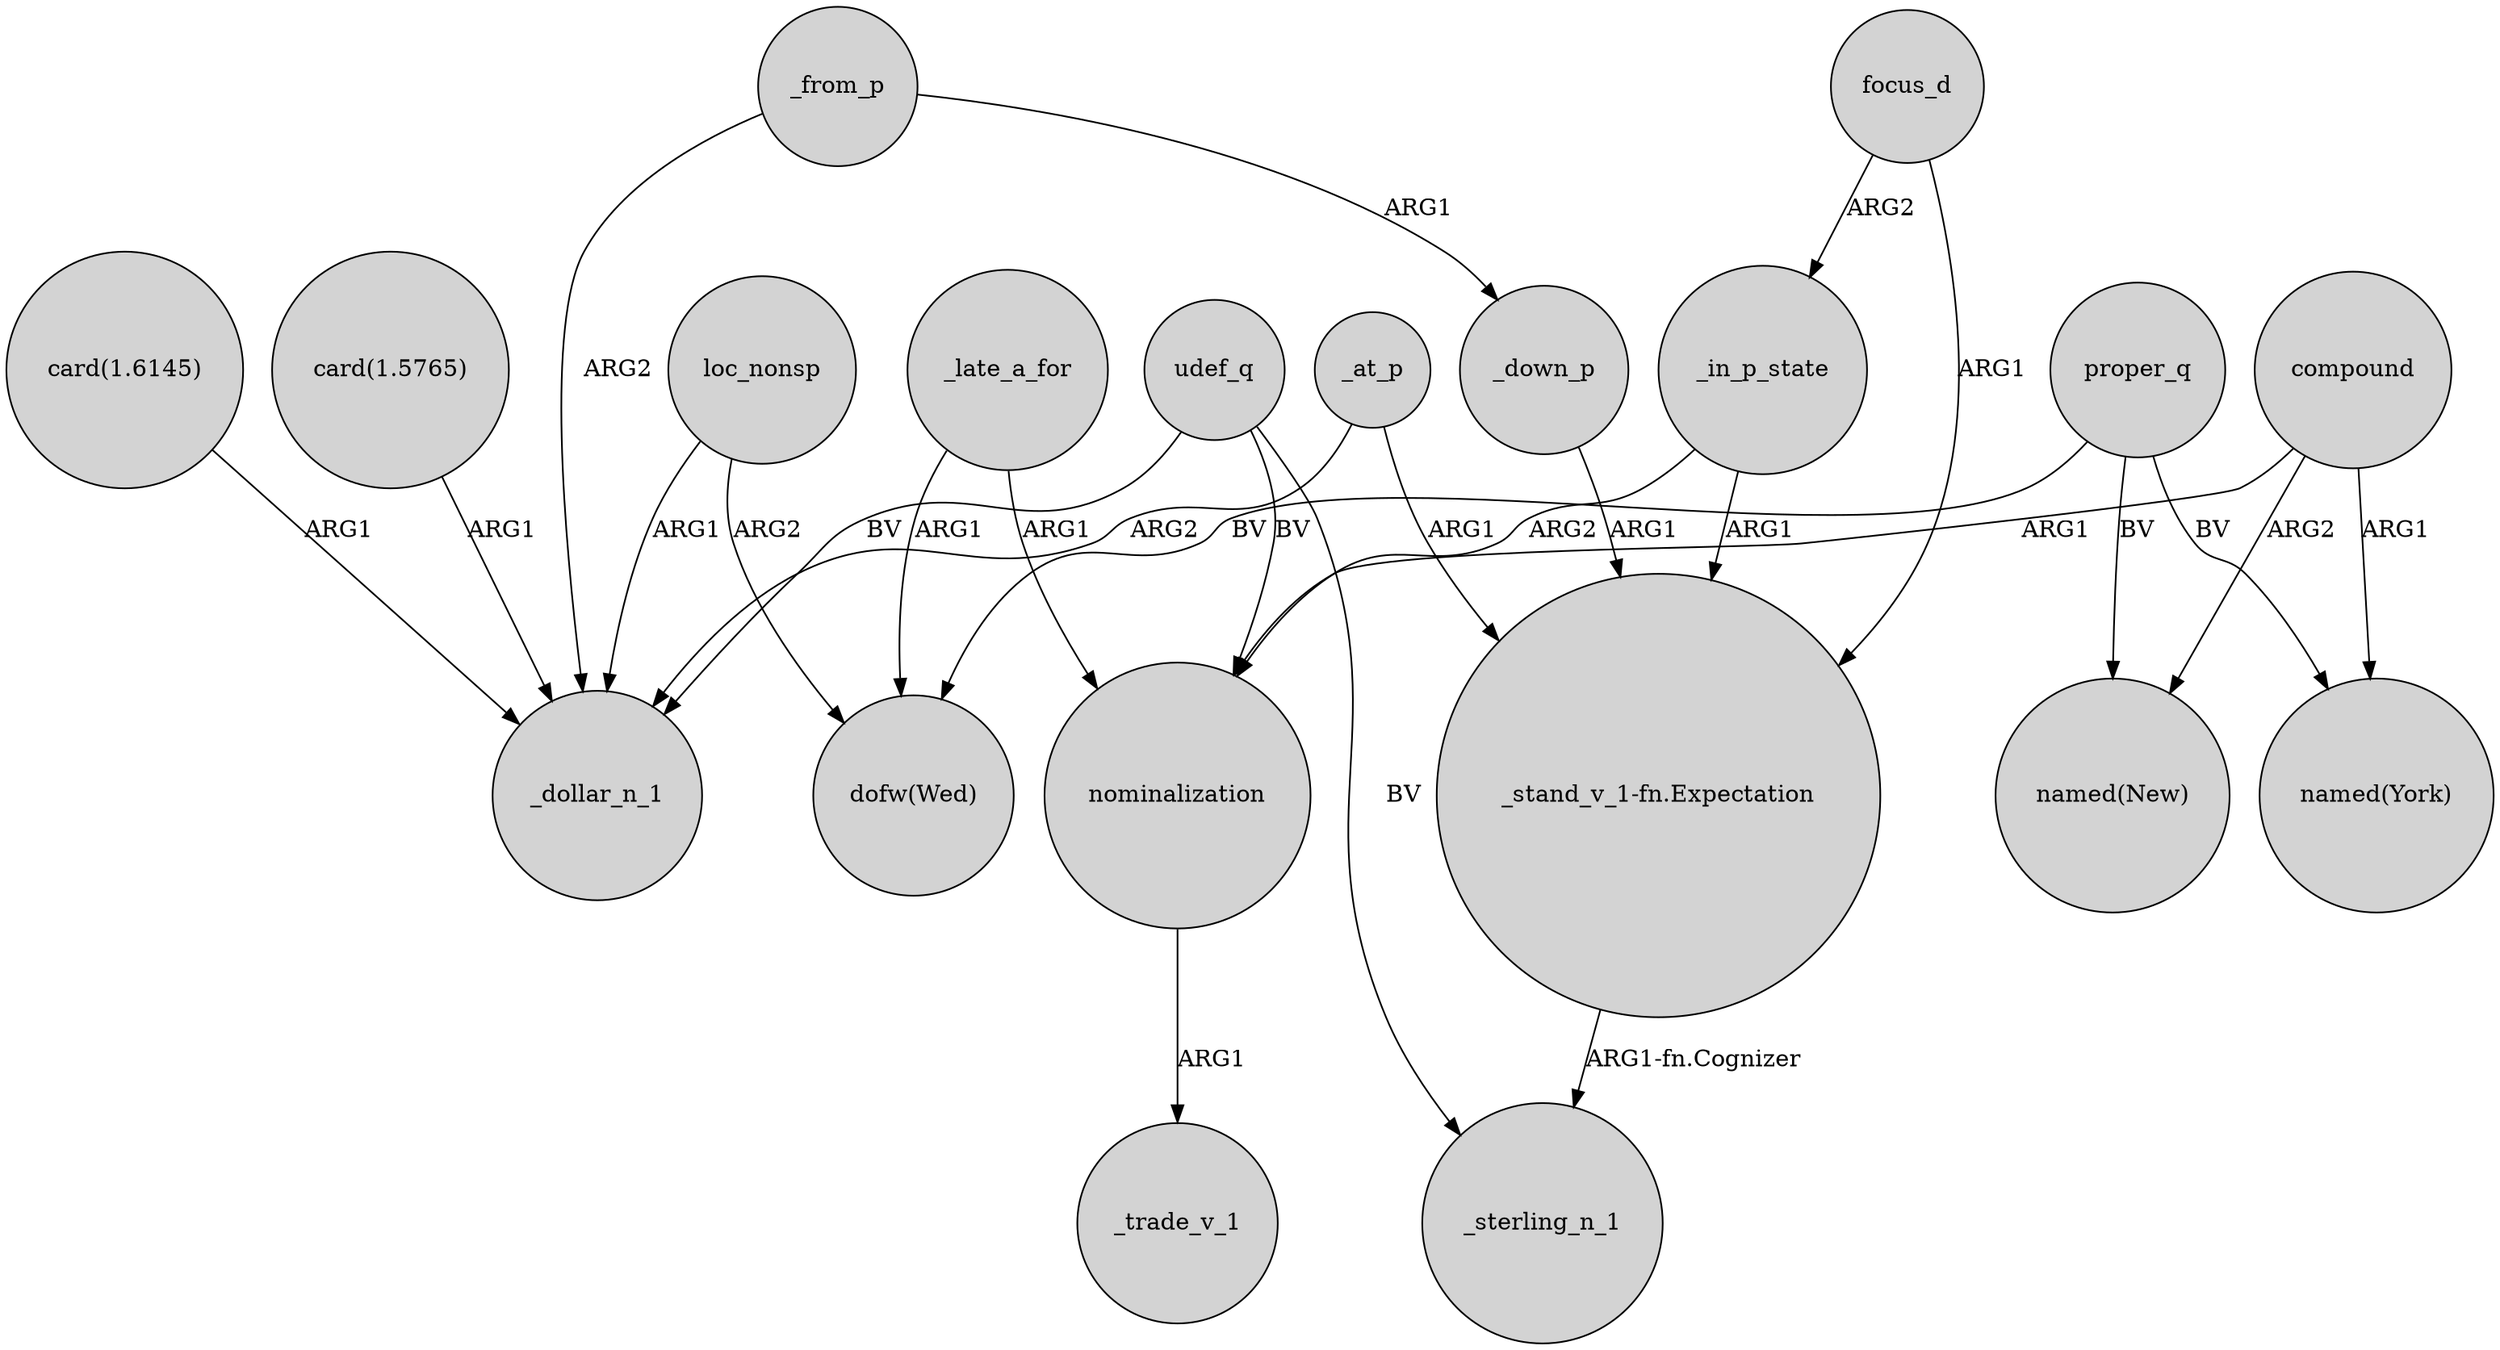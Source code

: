 digraph {
	node [shape=circle style=filled]
	_late_a_for -> "dofw(Wed)" [label=ARG1]
	_in_p_state -> nominalization [label=ARG2]
	loc_nonsp -> _dollar_n_1 [label=ARG1]
	focus_d -> _in_p_state [label=ARG2]
	loc_nonsp -> "dofw(Wed)" [label=ARG2]
	_down_p -> "_stand_v_1-fn.Expectation" [label=ARG1]
	focus_d -> "_stand_v_1-fn.Expectation" [label=ARG1]
	compound -> "named(New)" [label=ARG2]
	proper_q -> "named(New)" [label=BV]
	udef_q -> nominalization [label=BV]
	_at_p -> "_stand_v_1-fn.Expectation" [label=ARG1]
	proper_q -> "named(York)" [label=BV]
	compound -> nominalization [label=ARG1]
	_from_p -> _down_p [label=ARG1]
	_at_p -> _dollar_n_1 [label=ARG2]
	udef_q -> _sterling_n_1 [label=BV]
	"card(1.6145)" -> _dollar_n_1 [label=ARG1]
	proper_q -> "dofw(Wed)" [label=BV]
	udef_q -> _dollar_n_1 [label=BV]
	"_stand_v_1-fn.Expectation" -> _sterling_n_1 [label="ARG1-fn.Cognizer"]
	_late_a_for -> nominalization [label=ARG1]
	compound -> "named(York)" [label=ARG1]
	_in_p_state -> "_stand_v_1-fn.Expectation" [label=ARG1]
	_from_p -> _dollar_n_1 [label=ARG2]
	nominalization -> _trade_v_1 [label=ARG1]
	"card(1.5765)" -> _dollar_n_1 [label=ARG1]
}
